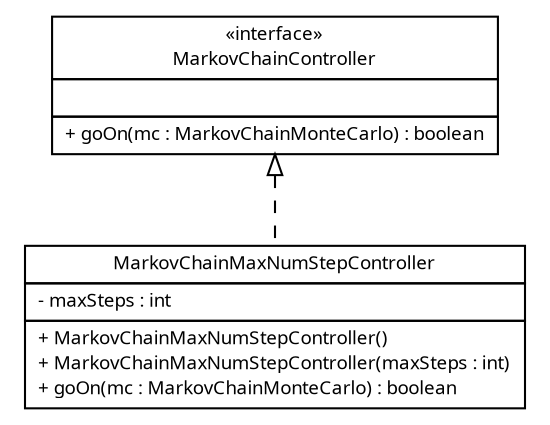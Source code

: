 #!/usr/local/bin/dot
#
# Class diagram 
# Generated by UMLGraph version R5_6 (http://www.umlgraph.org/)
#

digraph G {
	edge [fontname="Trebuchet MS",fontsize=10,labelfontname="Trebuchet MS",labelfontsize=10];
	node [fontname="Trebuchet MS",fontsize=10,shape=plaintext];
	nodesep=0.25;
	ranksep=0.5;
	// broadwick.montecarlo.markovchain.controller.MarkovChainMaxNumStepController
	c2003 [label=<<table title="broadwick.montecarlo.markovchain.controller.MarkovChainMaxNumStepController" border="0" cellborder="1" cellspacing="0" cellpadding="2" port="p" href="./MarkovChainMaxNumStepController.html">
		<tr><td><table border="0" cellspacing="0" cellpadding="1">
<tr><td align="center" balign="center"><font face="Trebuchet MS"> MarkovChainMaxNumStepController </font></td></tr>
		</table></td></tr>
		<tr><td><table border="0" cellspacing="0" cellpadding="1">
<tr><td align="left" balign="left"> - maxSteps : int </td></tr>
		</table></td></tr>
		<tr><td><table border="0" cellspacing="0" cellpadding="1">
<tr><td align="left" balign="left"> + MarkovChainMaxNumStepController() </td></tr>
<tr><td align="left" balign="left"> + MarkovChainMaxNumStepController(maxSteps : int) </td></tr>
<tr><td align="left" balign="left"> + goOn(mc : MarkovChainMonteCarlo) : boolean </td></tr>
		</table></td></tr>
		</table>>, URL="./MarkovChainMaxNumStepController.html", fontname="Trebuchet MS", fontcolor="black", fontsize=9.0];
	// broadwick.montecarlo.markovchain.controller.MarkovChainController
	c2004 [label=<<table title="broadwick.montecarlo.markovchain.controller.MarkovChainController" border="0" cellborder="1" cellspacing="0" cellpadding="2" port="p" href="./MarkovChainController.html">
		<tr><td><table border="0" cellspacing="0" cellpadding="1">
<tr><td align="center" balign="center"> &#171;interface&#187; </td></tr>
<tr><td align="center" balign="center"><font face="Trebuchet MS"> MarkovChainController </font></td></tr>
		</table></td></tr>
		<tr><td><table border="0" cellspacing="0" cellpadding="1">
<tr><td align="left" balign="left">  </td></tr>
		</table></td></tr>
		<tr><td><table border="0" cellspacing="0" cellpadding="1">
<tr><td align="left" balign="left"><font face="Trebuchet MS" point-size="9.0"> + goOn(mc : MarkovChainMonteCarlo) : boolean </font></td></tr>
		</table></td></tr>
		</table>>, URL="./MarkovChainController.html", fontname="Trebuchet MS", fontcolor="black", fontsize=9.0];
	//broadwick.montecarlo.markovchain.controller.MarkovChainMaxNumStepController implements broadwick.montecarlo.markovchain.controller.MarkovChainController
	c2004:p -> c2003:p [dir=back,arrowtail=empty,style=dashed];
}

